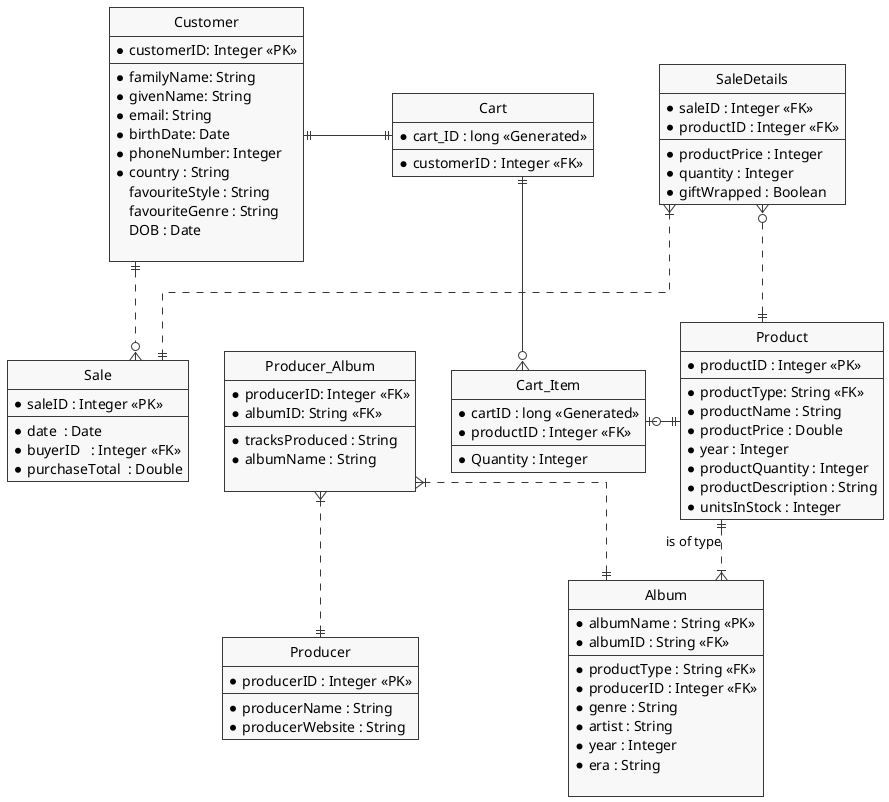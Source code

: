 @startuml ERD-HV-LoFi 

skin rose
skinparam Style StrictUML
skinparam LineType ortho
skinparam monochrome true

class Customer {
    * customerID: Integer <<PK>>
--
    * familyName: String 
    * givenName: String
    * email: String 
    * birthDate: Date 
    * phoneNumber: Integer 
    * country : String 
      favouriteStyle : String 
      favouriteGenre : String 
      DOB : Date 
  
}

class Sale{
    * saleID : Integer <<PK>>
    --
    * date  : Date 
    * buyerID   : Integer <<FK>>
    * purchaseTotal  : Double
}

class SaleDetails{
    * saleID : Integer <<FK>>
    * productID : Integer <<FK>>
    --
    * productPrice : Integer
    * quantity : Integer
    * giftWrapped : Boolean
}



class Album {
    * albumName : String <<PK>>
   * albumID : String <<FK>>
--
    * productType : String <<FK>>
    * producerID : Integer <<FK>>
    * genre : String 
    * artist : String 
    * year : Integer 
    * era : String 

}

class Product{
    * productID : Integer <<PK>>
--
    * productType: String <<FK>>
    * productName : String 
    * productPrice : Double 
    * year : Integer 
    * productQuantity : Integer 
    * productDescription : String 
    * unitsInStock : Integer
}



class Producer_Album {
    * producerID: Integer <<FK>>
    * albumID: String <<FK>>
    --
    * tracksProduced : String
    * albumName : String 
    
}

class Producer{
    * producerID : Integer <<PK>>
--
    * producerName : String
    * producerWebsite : String
}
class Cart {
    * cart_ID : long <<Generated>>
--
    * customerID : Integer <<FK>>
}

class Cart_Item {
    * cartID : long <<Generated>>
    * productID : Integer <<FK>>
--
    * Quantity : Integer
}


SaleDetails }o..|| Product 
SaleDetails }|..|| Sale 
Customer ||..o{ Sale  
Product ||..|{ Album : is of type
left to right direction 
Producer_Album }|..|| Album  
Producer_Album }|..|| Producer  

top to bottom direction
Customer ||-|| Cart
Cart ||-o{ Cart_Item
Cart_Item |o-|| Product







@enduml 
